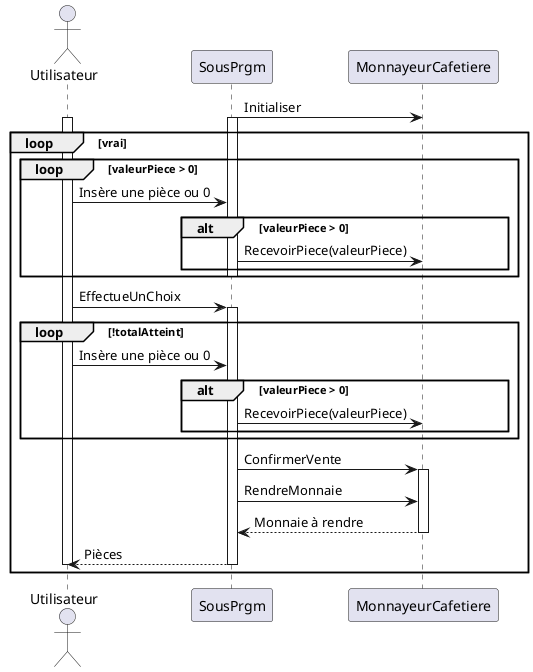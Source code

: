 @startuml Cafetiere1

actor Utilisateur

SousPrgm -> MonnayeurCafetiere : Initialiser

loop vrai
    activate Utilisateur
    loop valeurPiece > 0
        activate SousPrgm
        Utilisateur -> SousPrgm : Insère une pièce ou 0
        alt valeurPiece > 0
            SousPrgm -> MonnayeurCafetiere : RecevoirPiece(valeurPiece)
        end
        deactivate SousPrgm
    end

    Utilisateur -> SousPrgm : EffectueUnChoix

    loop !totalAtteint
        activate SousPrgm
        Utilisateur -> SousPrgm : Insère une pièce ou 0
        alt valeurPiece > 0
            SousPrgm -> MonnayeurCafetiere : RecevoirPiece(valeurPiece)
        end
    end

    SousPrgm -> MonnayeurCafetiere : ConfirmerVente
    activate MonnayeurCafetiere
    SousPrgm -> MonnayeurCafetiere : RendreMonnaie
    SousPrgm <-- MonnayeurCafetiere : Monnaie à rendre
    deactivate MonnayeurCafetiere
    SousPrgm --> Utilisateur : Pièces
    deactivate SousPrgm
    deactivate Utilisateur
end


@enduml